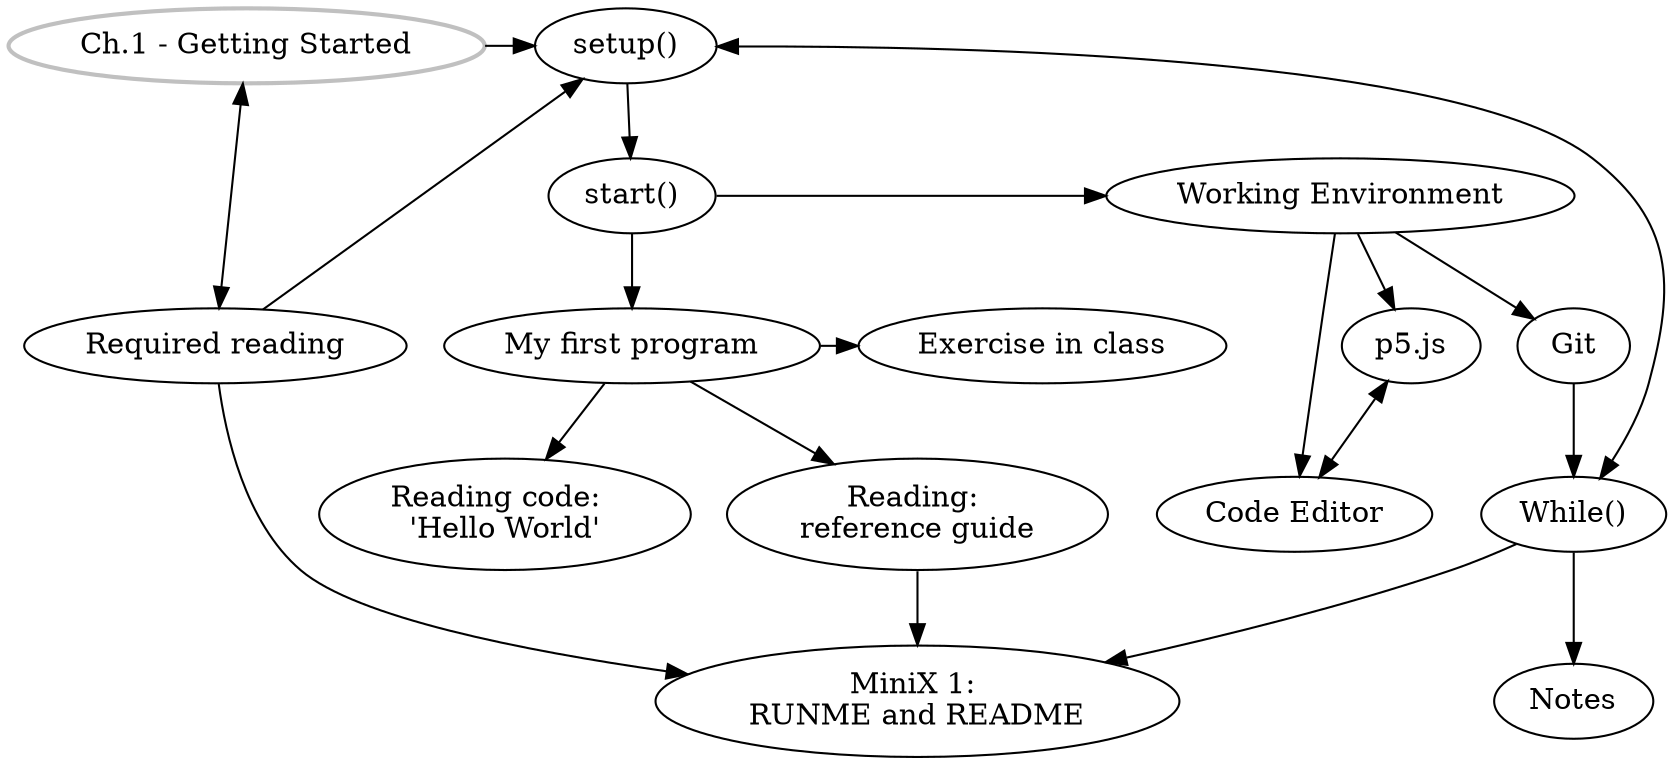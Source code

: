 digraph G {
//labels
GS [
label="Ch.1 - Getting Started",
style=bold,
color=grey,
]

SU [label="setup()"]
ST [label="start()"]
WE [label="Working Environment"]
p5 [label="p5.js"]
CE [label="Code Editor"]
MFP [label="My first program"]
EiC [label="Exercise in class"]
RC [label="Reading code:  \n'Hello World'"]
RG [label="Reading: \nreference guide"]
Git [label="Git"]
MW [label="While()"]
MX [label="MiniX 1: \nRUNME and README"]
RR [label="Required reading"]
Notes [label="Notes"]


{rank = same; WE, ST}
{rank = same; GS, SU}
{rank = same; MFP, EiC}
{rank = same; Git, EiC}
{rank = same; MFP, RR}


//graph
GS -> SU -> ST;
ST -> WE;
GS -> RR[dir=both];
WE -> p5;
WE -> CE;
WE -> Git;
ST -> MFP;
MFP -> EiC;
MFP -> RC;
MFP -> RG;
SU -> MW [dir=both];
MW -> MX, Notes;
RR -> MX, SU;
Git -> MW;
RG -> MX;
p5 -> CE [dir=both];
}
